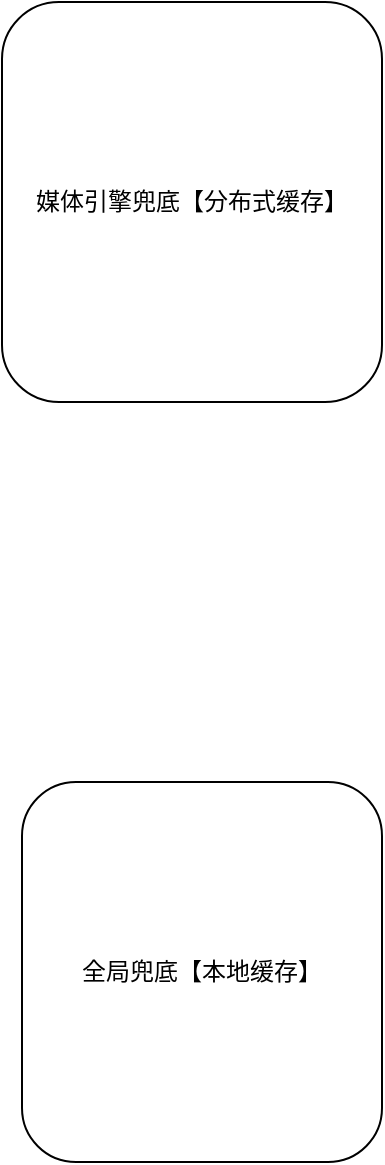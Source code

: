<mxfile version="25.0.3">
  <diagram name="第 1 页" id="1Aa76YPSy4CPtxVOISLz">
    <mxGraphModel dx="1300" dy="681" grid="1" gridSize="10" guides="1" tooltips="1" connect="1" arrows="1" fold="1" page="1" pageScale="1" pageWidth="827" pageHeight="1169" math="0" shadow="0">
      <root>
        <mxCell id="0" />
        <mxCell id="1" parent="0" />
        <mxCell id="kvgdyRZ8XNl1OnzRA7-r-5" value="全局兜底【本地缓存】" style="rounded=1;whiteSpace=wrap;html=1;" vertex="1" parent="1">
          <mxGeometry x="65" y="480" width="180" height="190" as="geometry" />
        </mxCell>
        <mxCell id="kvgdyRZ8XNl1OnzRA7-r-6" value="媒体引擎兜底【分布式缓存】" style="rounded=1;whiteSpace=wrap;html=1;" vertex="1" parent="1">
          <mxGeometry x="55" y="90" width="190" height="200" as="geometry" />
        </mxCell>
      </root>
    </mxGraphModel>
  </diagram>
</mxfile>
